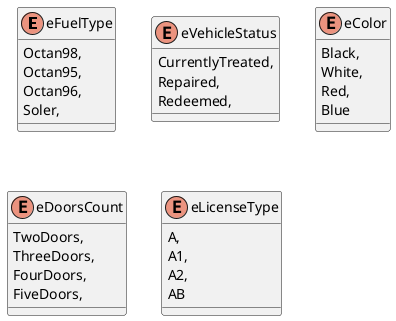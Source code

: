 @startuml
enum eFuelType
{
    Octan98,
    Octan95,
    Octan96,
    Soler,
}    
enum eVehicleStatus
{
    CurrentlyTreated,
    Repaired,
    Redeemed,
}
 enum eColor
{
    Black,
    White,
    Red,
    Blue
}

 enum eDoorsCount
{
    TwoDoors,
    ThreeDoors,
    FourDoors,
    FiveDoors,
}

enum eLicenseType
{
    A,
    A1,
    A2,
    AB
}

@enduml